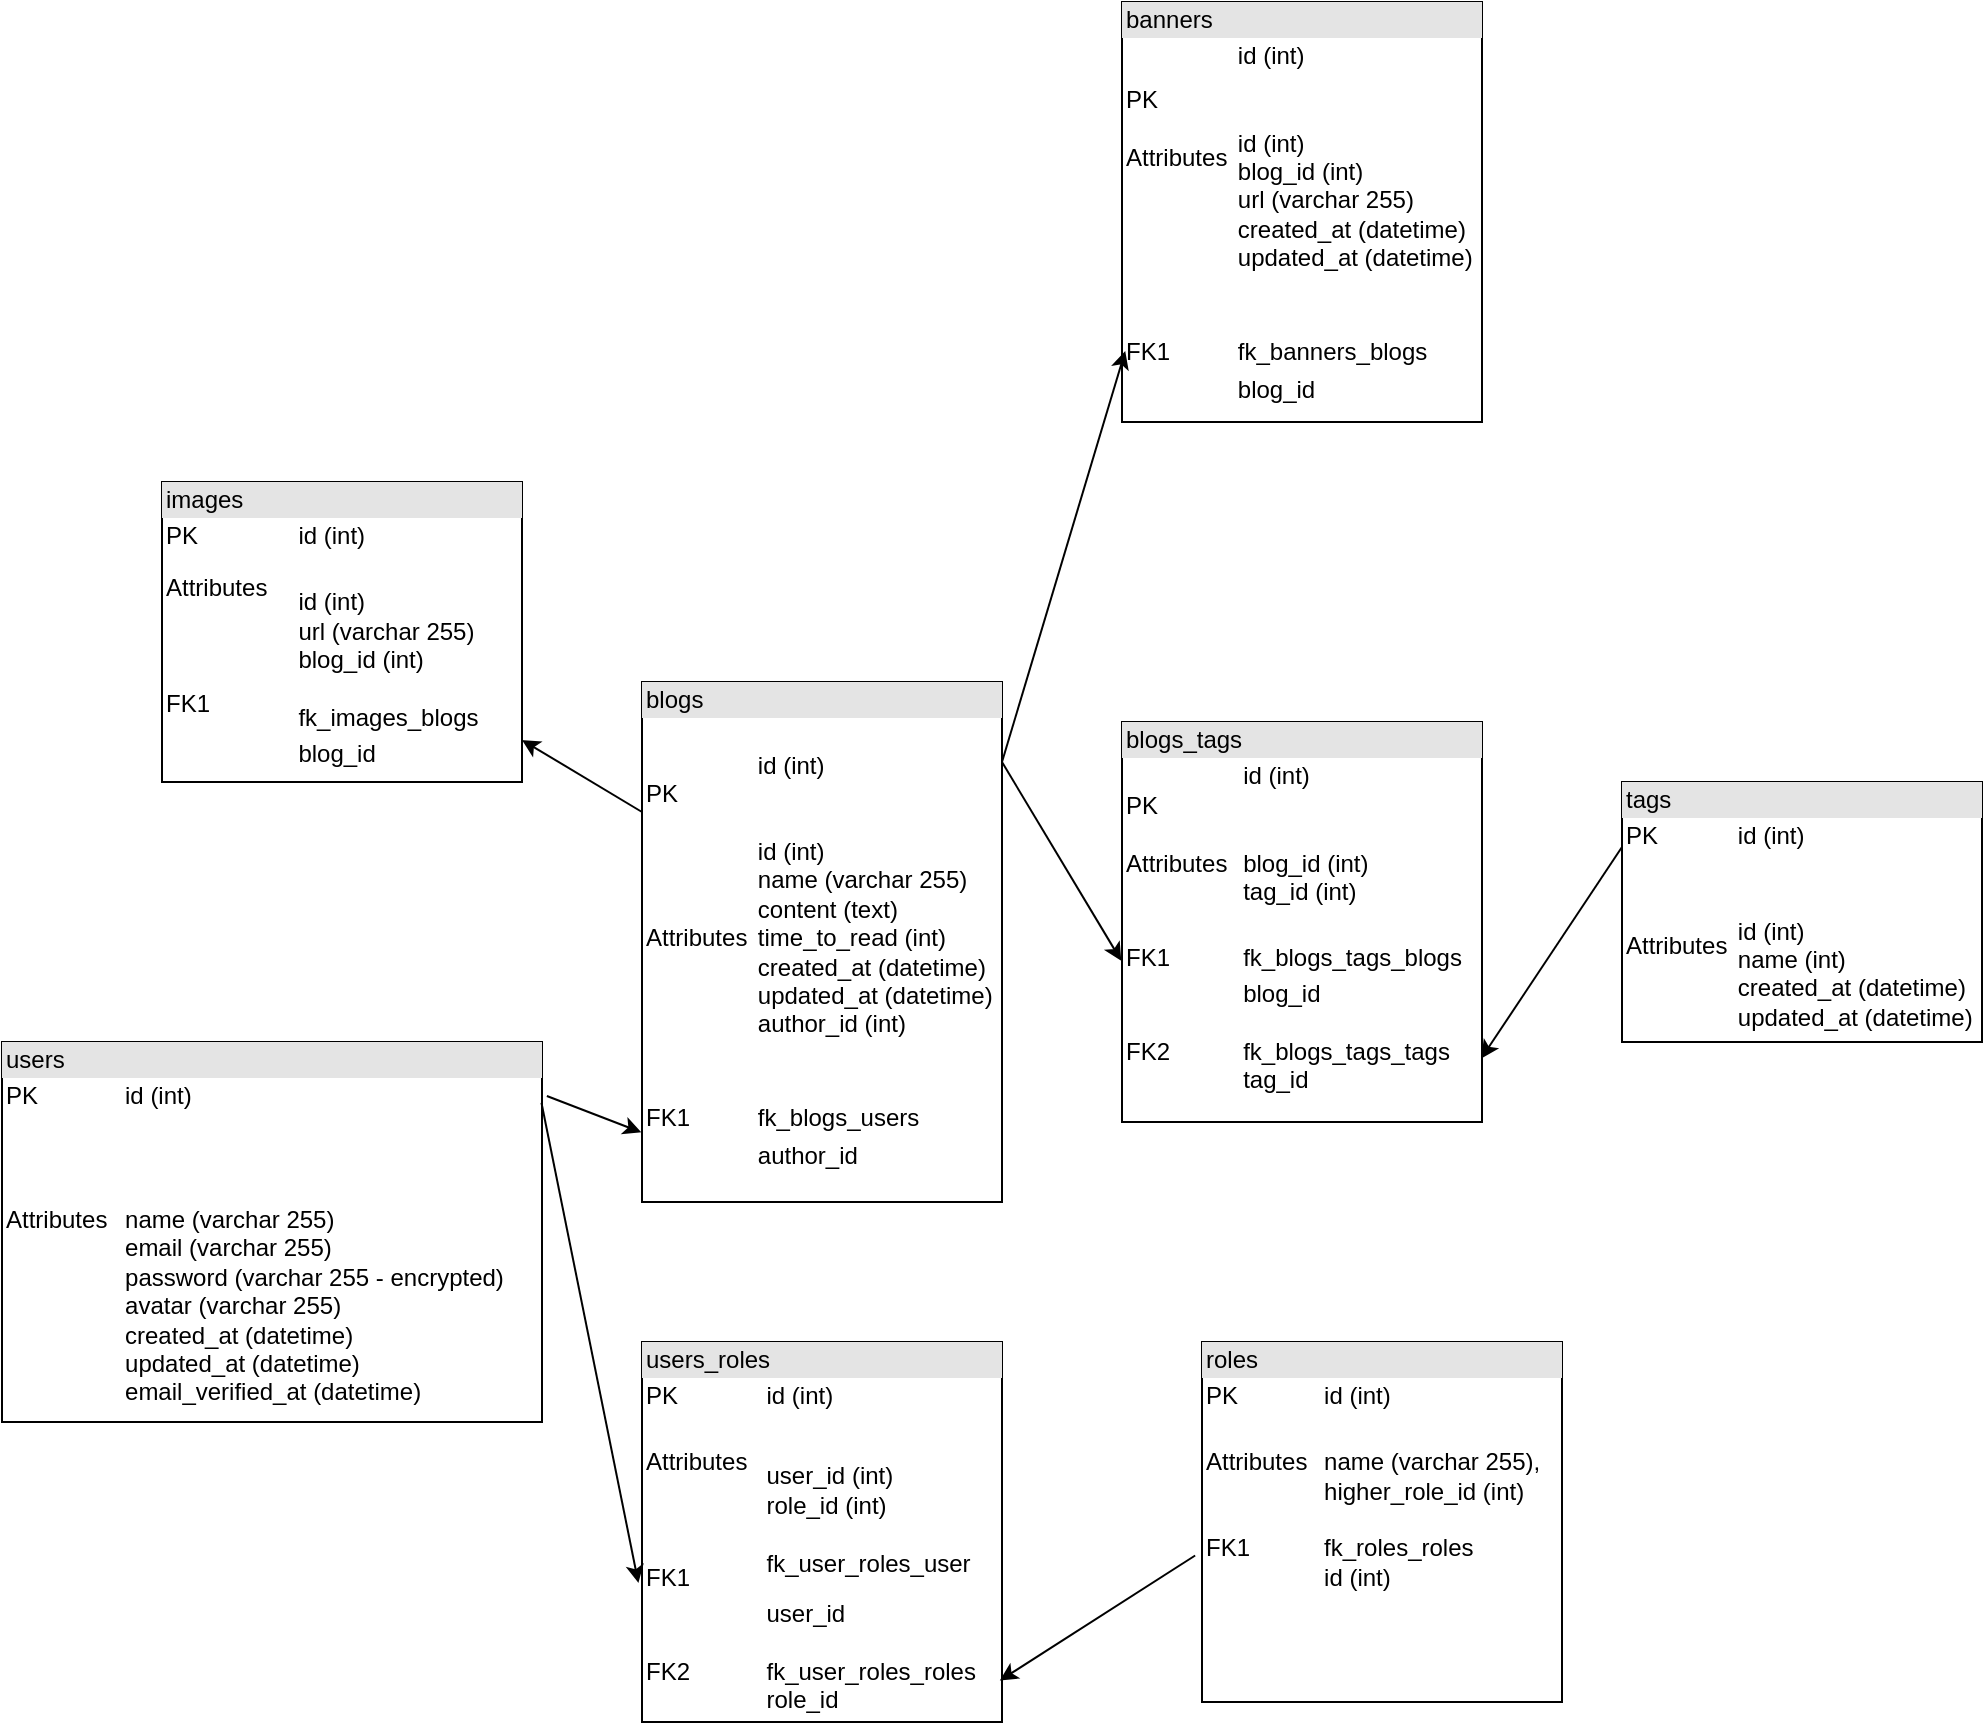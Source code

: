 <mxfile version="20.7.2" type="github">
  <diagram id="NZPrPqI8VFcQH-f-kqF_" name="Page-1">
    <mxGraphModel dx="2142" dy="1615" grid="1" gridSize="10" guides="1" tooltips="1" connect="1" arrows="1" fold="1" page="1" pageScale="1" pageWidth="850" pageHeight="1100" math="0" shadow="0">
      <root>
        <mxCell id="0" />
        <mxCell id="1" parent="0" />
        <mxCell id="JlZy15GJKsMUNHkbQvUu-5" value="&lt;div style=&quot;box-sizing:border-box;width:100%;background:#e4e4e4;padding:2px;&quot;&gt;users&lt;/div&gt;&lt;table style=&quot;width:100%;font-size:1em;&quot; cellpadding=&quot;2&quot; cellspacing=&quot;0&quot;&gt;&lt;tbody&gt;&lt;tr&gt;&lt;td&gt;PK&lt;/td&gt;&lt;td&gt;id (int)&lt;/td&gt;&lt;/tr&gt;&lt;tr&gt;&lt;td&gt;&lt;br&gt;&lt;br&gt;&lt;br&gt;Attributes&lt;br&gt;&lt;br&gt;&lt;br&gt;&lt;br&gt;&lt;br&gt;&lt;br&gt;&lt;br&gt;&lt;br&gt;&lt;br&gt;&lt;br&gt;&lt;/td&gt;&lt;td&gt;name (varchar 255)&lt;br&gt;email (varchar 255)&lt;br&gt;password (varchar 255 - encrypted)&lt;br&gt;avatar (varchar 255)&lt;br&gt;created_at (datetime)&lt;br&gt;updated_at (datetime)&lt;br&gt;email_verified_at (datetime)&lt;br&gt;&lt;/td&gt;&lt;/tr&gt;&lt;tr&gt;&lt;td&gt;&lt;br&gt;&lt;br&gt;&lt;/td&gt;&lt;td&gt;&lt;br&gt;&lt;br&gt;&lt;/td&gt;&lt;/tr&gt;&lt;/tbody&gt;&lt;/table&gt;" style="verticalAlign=top;align=left;overflow=fill;html=1;" parent="1" vertex="1">
          <mxGeometry x="-80" y="270" width="270" height="190" as="geometry" />
        </mxCell>
        <mxCell id="JlZy15GJKsMUNHkbQvUu-7" value="&lt;div style=&quot;box-sizing:border-box;width:100%;background:#e4e4e4;padding:2px;&quot;&gt;blogs&lt;/div&gt;&lt;table style=&quot;width:100%;font-size:1em;&quot; cellpadding=&quot;2&quot; cellspacing=&quot;0&quot;&gt;&lt;tbody&gt;&lt;tr&gt;&lt;td&gt;PK&lt;br&gt;&lt;br&gt;&lt;br&gt;&lt;br&gt;&lt;br&gt;Attributes&lt;br&gt;&lt;br&gt;&lt;/td&gt;&lt;td&gt;&lt;br&gt;id (int)&lt;br&gt;&lt;br&gt;&lt;br&gt;id (int)&lt;br&gt;name (varchar 255)&lt;br style=&quot;border-color: var(--border-color);&quot;&gt;content (text)&lt;br style=&quot;border-color: var(--border-color);&quot;&gt;time_to_read (int)&lt;br style=&quot;border-color: var(--border-color);&quot;&gt;created_at (datetime)&lt;br style=&quot;border-color: var(--border-color);&quot;&gt;updated_at (datetime)&lt;br style=&quot;border-color: var(--border-color);&quot;&gt;author_id (int)&lt;br&gt;&lt;/td&gt;&lt;/tr&gt;&lt;tr&gt;&lt;td&gt;&lt;br&gt;&lt;br&gt;FK1&lt;/td&gt;&lt;td&gt;&lt;br&gt;&lt;br&gt;fk_blogs_users&lt;/td&gt;&lt;/tr&gt;&lt;tr&gt;&lt;td&gt;&lt;/td&gt;&lt;td&gt;author_id&lt;/td&gt;&lt;/tr&gt;&lt;/tbody&gt;&lt;/table&gt;" style="verticalAlign=top;align=left;overflow=fill;html=1;" parent="1" vertex="1">
          <mxGeometry x="240" y="90" width="180" height="260" as="geometry" />
        </mxCell>
        <mxCell id="JlZy15GJKsMUNHkbQvUu-8" value="" style="endArrow=classic;html=1;rounded=0;exitX=1.009;exitY=0.142;exitDx=0;exitDy=0;exitPerimeter=0;entryX=-0.002;entryY=0.866;entryDx=0;entryDy=0;entryPerimeter=0;" parent="1" source="JlZy15GJKsMUNHkbQvUu-5" target="JlZy15GJKsMUNHkbQvUu-7" edge="1">
          <mxGeometry width="50" height="50" relative="1" as="geometry">
            <mxPoint x="380" y="520" as="sourcePoint" />
            <mxPoint x="430" y="470" as="targetPoint" />
          </mxGeometry>
        </mxCell>
        <mxCell id="JlZy15GJKsMUNHkbQvUu-9" value="&lt;div style=&quot;box-sizing:border-box;width:100%;background:#e4e4e4;padding:2px;&quot;&gt;users_roles&lt;/div&gt;&lt;table style=&quot;width:100%;font-size:1em;&quot; cellpadding=&quot;2&quot; cellspacing=&quot;0&quot;&gt;&lt;tbody&gt;&lt;tr&gt;&lt;td&gt;PK&lt;span style=&quot;&quot;&gt;	&lt;/span&gt;&lt;/td&gt;&lt;td&gt;id (int)&lt;/td&gt;&lt;/tr&gt;&lt;tr&gt;&lt;td&gt;&lt;br&gt;Attributes&lt;span style=&quot;&quot;&gt;	&lt;/span&gt;&lt;span style=&quot;&quot;&gt;	&lt;/span&gt;&lt;br&gt;&lt;br&gt;&lt;br&gt;&lt;br&gt;FK1&lt;/td&gt;&lt;td&gt;&lt;br&gt;user_id (int)&lt;br style=&quot;border-color: var(--border-color);&quot;&gt;&lt;span style=&quot;border-color: var(--border-color);&quot;&gt;	&lt;/span&gt;&lt;span style=&quot;border-color: var(--border-color);&quot;&gt;	&lt;/span&gt;&lt;span style=&quot;border-color: var(--border-color);&quot;&gt;	&lt;/span&gt;role_id (int)&lt;br&gt;&lt;br&gt;fk_user_roles_user&lt;/td&gt;&lt;/tr&gt;&lt;tr&gt;&lt;td&gt;&lt;br&gt;FK2&lt;/td&gt;&lt;td&gt;user_id&lt;br&gt;&lt;br&gt;fk_user_roles_roles&lt;br&gt;role_id&lt;/td&gt;&lt;/tr&gt;&lt;/tbody&gt;&lt;/table&gt;" style="verticalAlign=top;align=left;overflow=fill;html=1;" parent="1" vertex="1">
          <mxGeometry x="240" y="420" width="180" height="190" as="geometry" />
        </mxCell>
        <mxCell id="JlZy15GJKsMUNHkbQvUu-10" value="&lt;div style=&quot;box-sizing:border-box;width:100%;background:#e4e4e4;padding:2px;&quot;&gt;roles&lt;/div&gt;&lt;table style=&quot;width:100%;font-size:1em;&quot; cellpadding=&quot;2&quot; cellspacing=&quot;0&quot;&gt;&lt;tbody&gt;&lt;tr&gt;&lt;td&gt;PK&lt;/td&gt;&lt;td&gt;id (int)&lt;/td&gt;&lt;/tr&gt;&lt;tr&gt;&lt;td&gt;Attributes&lt;br&gt;&lt;br&gt;&lt;br&gt;FK1&lt;br&gt;&lt;br&gt;&lt;/td&gt;&lt;td&gt;&lt;br&gt;name (varchar 255),&lt;br&gt;higher_role_id (int)&lt;br&gt;&lt;br&gt;fk_roles_roles&lt;br&gt;id (int)&lt;br&gt;&lt;br&gt;&lt;/td&gt;&lt;/tr&gt;&lt;/tbody&gt;&lt;/table&gt;" style="verticalAlign=top;align=left;overflow=fill;html=1;" parent="1" vertex="1">
          <mxGeometry x="520" y="420" width="180" height="180" as="geometry" />
        </mxCell>
        <mxCell id="JlZy15GJKsMUNHkbQvUu-11" value="" style="endArrow=classic;html=1;rounded=0;exitX=0.999;exitY=0.16;exitDx=0;exitDy=0;exitPerimeter=0;entryX=-0.01;entryY=0.634;entryDx=0;entryDy=0;entryPerimeter=0;" parent="1" source="JlZy15GJKsMUNHkbQvUu-5" target="JlZy15GJKsMUNHkbQvUu-9" edge="1">
          <mxGeometry width="50" height="50" relative="1" as="geometry">
            <mxPoint x="310" y="420" as="sourcePoint" />
            <mxPoint x="360" y="370" as="targetPoint" />
          </mxGeometry>
        </mxCell>
        <mxCell id="JlZy15GJKsMUNHkbQvUu-12" value="" style="endArrow=classic;html=1;rounded=0;exitX=-0.019;exitY=0.593;exitDx=0;exitDy=0;exitPerimeter=0;entryX=0.994;entryY=0.891;entryDx=0;entryDy=0;entryPerimeter=0;" parent="1" source="JlZy15GJKsMUNHkbQvUu-10" target="JlZy15GJKsMUNHkbQvUu-9" edge="1">
          <mxGeometry width="50" height="50" relative="1" as="geometry">
            <mxPoint x="310" y="620" as="sourcePoint" />
            <mxPoint x="360" y="570" as="targetPoint" />
          </mxGeometry>
        </mxCell>
        <mxCell id="vLUUnRdCALXY_nLT04qz-1" value="&lt;div style=&quot;box-sizing:border-box;width:100%;background:#e4e4e4;padding:2px;&quot;&gt;banners&lt;/div&gt;&lt;table style=&quot;width:100%;font-size:1em;&quot; cellpadding=&quot;2&quot; cellspacing=&quot;0&quot;&gt;&lt;tbody&gt;&lt;tr&gt;&lt;td&gt;PK&lt;br style=&quot;border-color: var(--border-color);&quot;&gt;&lt;br&gt;Attributes&lt;br&gt;&lt;br&gt;&lt;span style=&quot;&quot;&gt;	&lt;/span&gt;&lt;br&gt;&lt;br&gt;&lt;br&gt;&lt;/td&gt;&lt;td&gt;id (int)&lt;br&gt;&lt;br&gt;&lt;br&gt;id (int)&lt;br&gt;blog_id (int)&lt;br&gt;url (varchar 255)&lt;br&gt;created_at (datetime)&lt;br&gt;updated_at (datetime)&lt;br&gt;&lt;br&gt;&lt;br&gt;&lt;/td&gt;&lt;/tr&gt;&lt;tr&gt;&lt;td&gt;FK1&lt;/td&gt;&lt;td&gt;fk_banners_blogs&lt;/td&gt;&lt;/tr&gt;&lt;tr&gt;&lt;td&gt;&lt;/td&gt;&lt;td&gt;blog_id&lt;/td&gt;&lt;/tr&gt;&lt;/tbody&gt;&lt;/table&gt;" style="verticalAlign=top;align=left;overflow=fill;html=1;" vertex="1" parent="1">
          <mxGeometry x="480" y="-250" width="180" height="210" as="geometry" />
        </mxCell>
        <mxCell id="vLUUnRdCALXY_nLT04qz-4" value="" style="endArrow=classic;html=1;rounded=0;entryX=0.009;entryY=0.831;entryDx=0;entryDy=0;entryPerimeter=0;" edge="1" parent="1" target="vLUUnRdCALXY_nLT04qz-1">
          <mxGeometry width="50" height="50" relative="1" as="geometry">
            <mxPoint x="420" y="130" as="sourcePoint" />
            <mxPoint x="450" y="140" as="targetPoint" />
          </mxGeometry>
        </mxCell>
        <mxCell id="vLUUnRdCALXY_nLT04qz-5" value="&lt;div style=&quot;box-sizing:border-box;width:100%;background:#e4e4e4;padding:2px;&quot;&gt;images&lt;/div&gt;&lt;table style=&quot;width:100%;font-size:1em;&quot; cellpadding=&quot;2&quot; cellspacing=&quot;0&quot;&gt;&lt;tbody&gt;&lt;tr&gt;&lt;td&gt;PK&lt;/td&gt;&lt;td&gt;id (int)&lt;/td&gt;&lt;/tr&gt;&lt;tr&gt;&lt;td&gt;Attributes&lt;br&gt;&lt;br&gt;&lt;br&gt;&lt;br&gt;FK1&lt;/td&gt;&lt;td&gt;&lt;br&gt;id (int)&lt;br&gt;url (varchar 255)&lt;br&gt;blog_id (int)&lt;br&gt;&lt;br&gt;fk_images_blogs&lt;/td&gt;&lt;/tr&gt;&lt;tr&gt;&lt;td&gt;&lt;/td&gt;&lt;td&gt;blog_id&lt;/td&gt;&lt;/tr&gt;&lt;/tbody&gt;&lt;/table&gt;" style="verticalAlign=top;align=left;overflow=fill;html=1;" vertex="1" parent="1">
          <mxGeometry y="-10" width="180" height="150" as="geometry" />
        </mxCell>
        <mxCell id="vLUUnRdCALXY_nLT04qz-6" value="" style="endArrow=classic;html=1;rounded=0;exitX=0;exitY=0.25;exitDx=0;exitDy=0;" edge="1" parent="1" source="JlZy15GJKsMUNHkbQvUu-7" target="vLUUnRdCALXY_nLT04qz-5">
          <mxGeometry width="50" height="50" relative="1" as="geometry">
            <mxPoint x="320" y="180" as="sourcePoint" />
            <mxPoint x="370" y="130" as="targetPoint" />
          </mxGeometry>
        </mxCell>
        <mxCell id="vLUUnRdCALXY_nLT04qz-7" value="&lt;div style=&quot;box-sizing:border-box;width:100%;background:#e4e4e4;padding:2px;&quot;&gt;blogs_tags&lt;/div&gt;&lt;table style=&quot;width:100%;font-size:1em;&quot; cellpadding=&quot;2&quot; cellspacing=&quot;0&quot;&gt;&lt;tbody&gt;&lt;tr&gt;&lt;td&gt;PK&lt;br&gt;&lt;br&gt;Attributes&lt;br&gt;&lt;br&gt;&lt;/td&gt;&lt;td&gt;id (int)&lt;br&gt;&lt;br&gt;&lt;br&gt;blog_id (int)&lt;br&gt;tag_id (int)&lt;br&gt;&lt;br&gt;&lt;/td&gt;&lt;/tr&gt;&lt;tr&gt;&lt;td&gt;FK1&lt;/td&gt;&lt;td&gt;fk_blogs_tags_blogs&lt;/td&gt;&lt;/tr&gt;&lt;tr&gt;&lt;td&gt;&lt;br&gt;FK2&lt;/td&gt;&lt;td&gt;blog_id&lt;br&gt;&lt;br&gt;fk_blogs_tags_tags&lt;br&gt;tag_id&lt;/td&gt;&lt;/tr&gt;&lt;/tbody&gt;&lt;/table&gt;" style="verticalAlign=top;align=left;overflow=fill;html=1;" vertex="1" parent="1">
          <mxGeometry x="480" y="110" width="180" height="200" as="geometry" />
        </mxCell>
        <mxCell id="vLUUnRdCALXY_nLT04qz-8" value="&lt;div style=&quot;box-sizing:border-box;width:100%;background:#e4e4e4;padding:2px;&quot;&gt;tags&lt;/div&gt;&lt;table style=&quot;width:100%;font-size:1em;&quot; cellpadding=&quot;2&quot; cellspacing=&quot;0&quot;&gt;&lt;tbody&gt;&lt;tr&gt;&lt;td&gt;PK&lt;/td&gt;&lt;td&gt;id (int)&lt;/td&gt;&lt;/tr&gt;&lt;tr&gt;&lt;td&gt;Attributes&lt;br&gt;&lt;br&gt;&lt;br&gt;&lt;br&gt;&lt;br&gt;&lt;/td&gt;&lt;td&gt;&lt;br&gt;&lt;br&gt;id (int)&lt;br&gt;name (int)&lt;br&gt;created_at (datetime)&lt;br&gt;updated_at (datetime)&lt;br&gt;&lt;br&gt;&lt;br&gt;&lt;br&gt;&lt;br&gt;&lt;/td&gt;&lt;/tr&gt;&lt;tr&gt;&lt;td&gt;&lt;br&gt;&lt;/td&gt;&lt;td&gt;&lt;br&gt;&lt;/td&gt;&lt;/tr&gt;&lt;/tbody&gt;&lt;/table&gt;" style="verticalAlign=top;align=left;overflow=fill;html=1;" vertex="1" parent="1">
          <mxGeometry x="730" y="140" width="180" height="130" as="geometry" />
        </mxCell>
        <mxCell id="vLUUnRdCALXY_nLT04qz-9" value="" style="endArrow=classic;html=1;rounded=0;entryX=-0.002;entryY=0.597;entryDx=0;entryDy=0;entryPerimeter=0;" edge="1" parent="1" target="vLUUnRdCALXY_nLT04qz-7">
          <mxGeometry width="50" height="50" relative="1" as="geometry">
            <mxPoint x="420" y="130" as="sourcePoint" />
            <mxPoint x="470" y="80" as="targetPoint" />
          </mxGeometry>
        </mxCell>
        <mxCell id="vLUUnRdCALXY_nLT04qz-10" value="" style="endArrow=classic;html=1;rounded=0;exitX=0;exitY=0.25;exitDx=0;exitDy=0;entryX=0.998;entryY=0.841;entryDx=0;entryDy=0;entryPerimeter=0;" edge="1" parent="1" source="vLUUnRdCALXY_nLT04qz-8" target="vLUUnRdCALXY_nLT04qz-7">
          <mxGeometry width="50" height="50" relative="1" as="geometry">
            <mxPoint x="610" y="250" as="sourcePoint" />
            <mxPoint x="660" y="200" as="targetPoint" />
          </mxGeometry>
        </mxCell>
      </root>
    </mxGraphModel>
  </diagram>
</mxfile>
